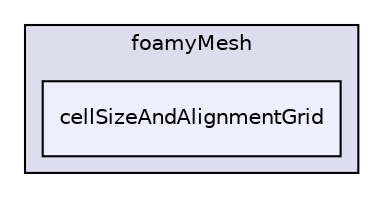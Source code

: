 digraph "applications/utilities/mesh/generation/foamyMesh/cellSizeAndAlignmentGrid" {
  bgcolor=transparent;
  compound=true
  node [ fontsize="10", fontname="Helvetica"];
  edge [ labelfontsize="10", labelfontname="Helvetica"];
  subgraph clusterdir_525b031d9ecda2adbb84a631566a9480 {
    graph [ bgcolor="#ddddee", pencolor="black", label="foamyMesh" fontname="Helvetica", fontsize="10", URL="dir_525b031d9ecda2adbb84a631566a9480.html"]
  dir_7aebd442e55b2fa210628e0a3b6403b8 [shape=box, label="cellSizeAndAlignmentGrid", style="filled", fillcolor="#eeeeff", pencolor="black", URL="dir_7aebd442e55b2fa210628e0a3b6403b8.html"];
  }
}
